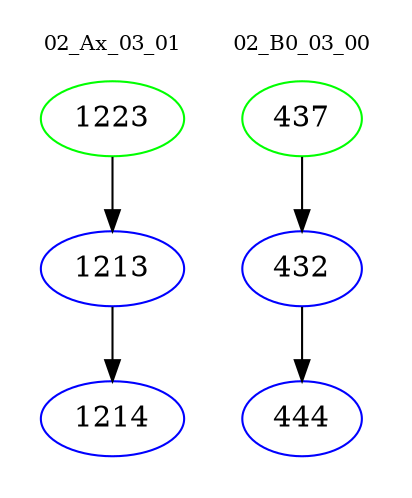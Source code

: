 digraph{
subgraph cluster_0 {
color = white
label = "02_Ax_03_01";
fontsize=10;
T0_1223 [label="1223", color="green"]
T0_1223 -> T0_1213 [color="black"]
T0_1213 [label="1213", color="blue"]
T0_1213 -> T0_1214 [color="black"]
T0_1214 [label="1214", color="blue"]
}
subgraph cluster_1 {
color = white
label = "02_B0_03_00";
fontsize=10;
T1_437 [label="437", color="green"]
T1_437 -> T1_432 [color="black"]
T1_432 [label="432", color="blue"]
T1_432 -> T1_444 [color="black"]
T1_444 [label="444", color="blue"]
}
}
